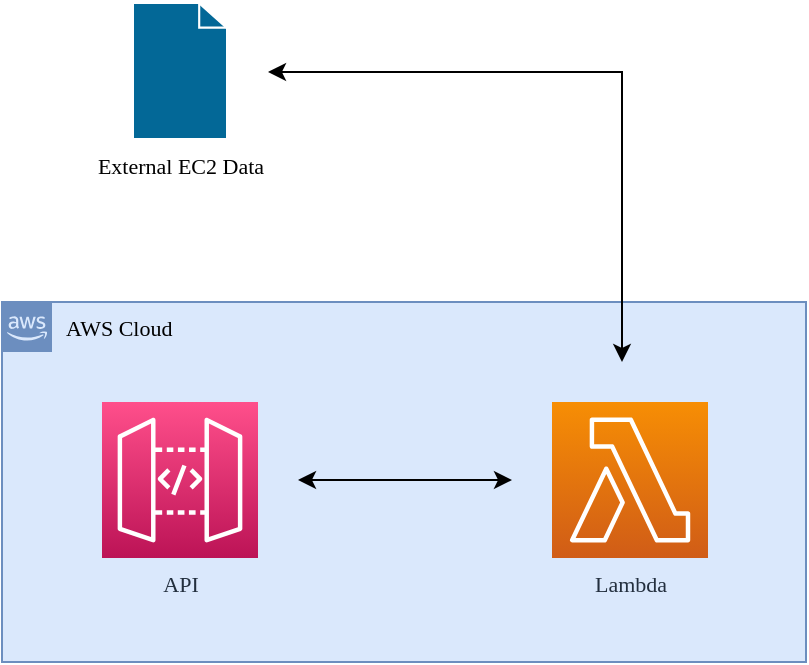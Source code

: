 <mxfile version="21.1.2" type="device">
  <diagram name="Página-1" id="oCkloaQxV4EskDQEyjsh">
    <mxGraphModel dx="1434" dy="707" grid="1" gridSize="10" guides="1" tooltips="1" connect="1" arrows="1" fold="1" page="1" pageScale="1" pageWidth="827" pageHeight="1169" math="0" shadow="0">
      <root>
        <mxCell id="0" />
        <mxCell id="1" parent="0" />
        <mxCell id="ZpTO1qy3zPeGpJuc3iYb-2" value="External EC2 Data" style="shape=mxgraph.cisco.misc.page_icon;html=1;pointerEvents=1;dashed=0;fillColor=#036897;strokeColor=#ffffff;strokeWidth=2;verticalLabelPosition=bottom;verticalAlign=top;align=center;outlineConnect=0;fontFamily=Verdana;fontStyle=0;fontSize=11;" vertex="1" parent="1">
          <mxGeometry x="195" y="60" width="48" height="69" as="geometry" />
        </mxCell>
        <mxCell id="ZpTO1qy3zPeGpJuc3iYb-8" value="AWS Cloud" style="points=[[0,0],[0.25,0],[0.5,0],[0.75,0],[1,0],[1,0.25],[1,0.5],[1,0.75],[1,1],[0.75,1],[0.5,1],[0.25,1],[0,1],[0,0.75],[0,0.5],[0,0.25]];outlineConnect=0;html=1;whiteSpace=wrap;fontSize=11;fontStyle=0;container=1;pointerEvents=0;collapsible=0;recursiveResize=0;shape=mxgraph.aws4.group;grIcon=mxgraph.aws4.group_aws_cloud_alt;strokeColor=#6c8ebf;fillColor=#dae8fc;verticalAlign=top;align=left;spacingLeft=30;dashed=0;fontFamily=Verdana;" vertex="1" parent="1">
          <mxGeometry x="130" y="210" width="402" height="180" as="geometry" />
        </mxCell>
        <mxCell id="ZpTO1qy3zPeGpJuc3iYb-4" value="API" style="sketch=0;points=[[0,0,0],[0.25,0,0],[0.5,0,0],[0.75,0,0],[1,0,0],[0,1,0],[0.25,1,0],[0.5,1,0],[0.75,1,0],[1,1,0],[0,0.25,0],[0,0.5,0],[0,0.75,0],[1,0.25,0],[1,0.5,0],[1,0.75,0]];outlineConnect=0;fontColor=#232F3E;gradientColor=#FF4F8B;gradientDirection=north;fillColor=#BC1356;strokeColor=#ffffff;dashed=0;verticalLabelPosition=bottom;verticalAlign=top;align=center;html=1;fontSize=11;fontStyle=0;aspect=fixed;shape=mxgraph.aws4.resourceIcon;resIcon=mxgraph.aws4.api_gateway;fontFamily=Verdana;" vertex="1" parent="1">
          <mxGeometry x="180" y="260" width="78" height="78" as="geometry" />
        </mxCell>
        <mxCell id="ZpTO1qy3zPeGpJuc3iYb-1" value="Lambda" style="sketch=0;points=[[0,0,0],[0.25,0,0],[0.5,0,0],[0.75,0,0],[1,0,0],[0,1,0],[0.25,1,0],[0.5,1,0],[0.75,1,0],[1,1,0],[0,0.25,0],[0,0.5,0],[0,0.75,0],[1,0.25,0],[1,0.5,0],[1,0.75,0]];outlineConnect=0;fontColor=#232F3E;gradientColor=#F78E04;gradientDirection=north;fillColor=#D05C17;strokeColor=#ffffff;dashed=0;verticalLabelPosition=bottom;verticalAlign=top;align=center;html=1;fontSize=11;fontStyle=0;aspect=fixed;shape=mxgraph.aws4.resourceIcon;resIcon=mxgraph.aws4.lambda;fontFamily=Verdana;" vertex="1" parent="1">
          <mxGeometry x="405" y="260" width="78" height="78" as="geometry" />
        </mxCell>
        <mxCell id="ZpTO1qy3zPeGpJuc3iYb-6" style="edgeStyle=orthogonalEdgeStyle;rounded=0;orthogonalLoop=1;jettySize=auto;html=1;targetPerimeterSpacing=20;sourcePerimeterSpacing=20;startArrow=classic;startFill=1;fontFamily=Verdana;fontStyle=0;fontSize=11;" edge="1" parent="1" source="ZpTO1qy3zPeGpJuc3iYb-1" target="ZpTO1qy3zPeGpJuc3iYb-4">
          <mxGeometry relative="1" as="geometry" />
        </mxCell>
        <mxCell id="ZpTO1qy3zPeGpJuc3iYb-7" style="edgeStyle=orthogonalEdgeStyle;rounded=0;orthogonalLoop=1;jettySize=auto;html=1;targetPerimeterSpacing=20;sourcePerimeterSpacing=20;startArrow=classic;startFill=1;fontFamily=Verdana;fontStyle=0;fontSize=11;" edge="1" parent="1" source="ZpTO1qy3zPeGpJuc3iYb-1" target="ZpTO1qy3zPeGpJuc3iYb-2">
          <mxGeometry relative="1" as="geometry">
            <Array as="points">
              <mxPoint x="440" y="95" />
            </Array>
          </mxGeometry>
        </mxCell>
      </root>
    </mxGraphModel>
  </diagram>
</mxfile>
